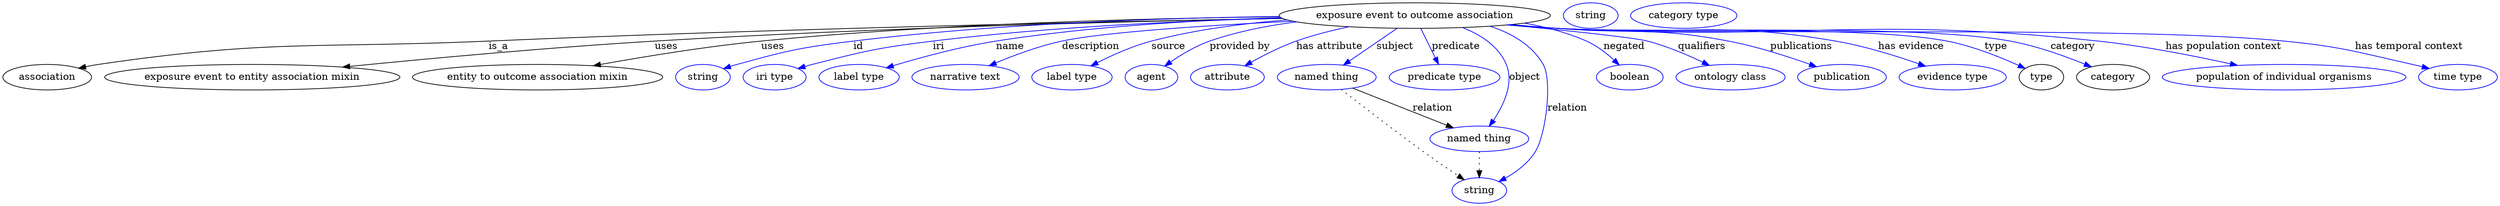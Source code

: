 digraph {
	graph [bb="0,0,3511.6,283"];
	node [label="\N"];
	"exposure event to outcome association"	[height=0.5,
		label="exposure event to outcome association",
		pos="1987.4,265",
		width=5.3079];
	association	[height=0.5,
		pos="62.394,178",
		width=1.7332];
	"exposure event to outcome association" -> association	[label=is_a,
		lp="697.39,221.5",
		pos="e,106.47,190.82 1801.1,260.94 1548,256.33 1081.3,246.27 683.39,229 438.74,218.38 375.62,231.98 133.39,196 127.91,195.19 122.23,194.15 \
116.57,193"];
	"exposure event to entity association mixin"	[height=0.5,
		pos="350.39,178",
		width=5.7773];
	"exposure event to outcome association" -> "exposure event to entity association mixin"	[label=uses,
		lp="933.89,221.5",
		pos="e,477.76,192.26 1800.7,261.02 1587.1,256.88 1226.8,247.69 917.39,229 770.54,220.13 602.72,204.67 488,193.28"];
	"entity to outcome association mixin"	[height=0.5,
		pos="752.39,178",
		width=4.8926];
	"exposure event to outcome association" -> "entity to outcome association mixin"	[label=uses,
		lp="1082.9,221.5",
		pos="e,830.77,194.16 1796.9,263.41 1610.3,261.27 1318.2,253.74 1066.4,229 989.74,221.47 903.36,207.29 840.63,195.95"];
	id	[color=blue,
		height=0.5,
		label=string,
		pos="984.39,178",
		width=1.0652];
	"exposure event to outcome association" -> id	[color=blue,
		label=id,
		lp="1203.4,221.5",
		pos="e,1013.4,190.01 1796.5,263.79 1635.9,261.64 1400.4,253.89 1196.4,229 1122.6,220 1104.1,215.79 1032.4,196 1029.3,195.14 1026.1,194.18 \
1022.9,193.17",
		style=solid];
	iri	[color=blue,
		height=0.5,
		label="iri type",
		pos="1085.4,178",
		width=1.2277];
	"exposure event to outcome association" -> iri	[color=blue,
		label=iri,
		lp="1316.4,221.5",
		pos="e,1118.3,190.22 1799.8,261.39 1663.1,257.77 1473.7,249.21 1308.4,229 1232,219.66 1212.9,215.12 1138.4,196 1135,195.13 1131.5,194.17 \
1128.1,193.16",
		style=solid];
	name	[color=blue,
		height=0.5,
		label="label type",
		pos="1204.4,178",
		width=1.5707];
	"exposure event to outcome association" -> name	[color=blue,
		label=name,
		lp="1417.4,221.5",
		pos="e,1242.7,191.29 1798.7,262.12 1682.4,258.66 1530.6,249.99 1397.4,229 1347.3,221.11 1291.4,205.89 1252.7,194.3",
		style=solid];
	description	[color=blue,
		height=0.5,
		label="narrative text",
		pos="1354.4,178",
		width=2.0943];
	"exposure event to outcome association" -> description	[color=blue,
		label=description,
		lp="1530.9,221.5",
		pos="e,1387.7,194.26 1815.8,257.05 1697.3,251.27 1550.5,241.9 1490.4,229 1458.2,222.09 1423.4,209.17 1397,198.2",
		style=solid];
	source	[color=blue,
		height=0.5,
		label="label type",
		pos="1504.4,178",
		width=1.5707];
	"exposure event to outcome association" -> source	[color=blue,
		label=source,
		lp="1640.4,221.5",
		pos="e,1531.1,193.91 1807.5,258.84 1746.1,253.97 1677.6,245.07 1616.4,229 1589.8,222.02 1561.6,209.39 1540.2,198.57",
		style=solid];
	"provided by"	[color=blue,
		height=0.5,
		label=agent,
		pos="1616.4,178",
		width=1.0291];
	"exposure event to outcome association" -> "provided by"	[color=blue,
		label="provided by",
		lp="1740.9,221.5",
		pos="e,1635.1,193.63 1821.1,256.11 1780.2,250.85 1737.1,242.42 1698.4,229 1678.8,222.19 1658.8,210.17 1643.5,199.62",
		style=solid];
	"has attribute"	[color=blue,
		height=0.5,
		label=attribute,
		pos="1723.4,178",
		width=1.4443];
	"exposure event to outcome association" -> "has attribute"	[color=blue,
		label="has attribute",
		lp="1867.4,221.5",
		pos="e,1748.1,194.09 1894.7,249.2 1870.2,244.04 1844,237.38 1820.4,229 1798.5,221.22 1775.3,209.43 1757.1,199.24",
		style=solid];
	subject	[color=blue,
		height=0.5,
		label="named thing",
		pos="1863.4,178",
		width=1.9318];
	"exposure event to outcome association" -> subject	[color=blue,
		label=subject,
		lp="1959.4,221.5",
		pos="e,1886.9,195.1 1962.6,247 1943.2,233.72 1916.1,215.16 1895.2,200.78",
		style=solid];
	predicate	[color=blue,
		height=0.5,
		label="predicate type",
		pos="2029.4,178",
		width=2.1665];
	"exposure event to outcome association" -> predicate	[color=blue,
		label=predicate,
		lp="2045.4,221.5",
		pos="e,2020.9,196.18 1995.9,246.8 2001.8,234.93 2009.7,218.93 2016.3,205.45",
		style=solid];
	object	[color=blue,
		height=0.5,
		label="named thing",
		pos="2078.4,91",
		width=1.9318];
	"exposure event to outcome association" -> object	[color=blue,
		label=object,
		lp="2142.4,178",
		pos="e,2092.3,108.74 2054.7,248.12 2080.2,238.05 2105.7,221.85 2116.4,196 2127.5,169.31 2112.4,138.11 2098.1,116.9",
		style=solid];
	relation	[color=blue,
		height=0.5,
		label=string,
		pos="2078.4,18",
		width=1.0652];
	"exposure event to outcome association" -> relation	[color=blue,
		label=relation,
		lp="2202.4,134.5",
		pos="e,2106,30.567 2093.3,250 2123.6,240.19 2152.6,223.69 2168.4,196 2181.4,173.24 2172.4,97.554 2157.4,73 2147.5,56.765 2130.6,44.249 \
2115,35.373",
		style=solid];
	negated	[color=blue,
		height=0.5,
		label=boolean,
		pos="2290.4,178",
		width=1.2999];
	"exposure event to outcome association" -> negated	[color=blue,
		label=negated,
		lp="2282.4,221.5",
		pos="e,2275.5,195.25 2141.9,254.4 2171.8,249.03 2202.2,240.98 2229.4,229 2243.7,222.69 2257.4,212.05 2268.2,202.21",
		style=solid];
	qualifiers	[color=blue,
		height=0.5,
		label="ontology class",
		pos="2431.4,178",
		width=2.1304];
	"exposure event to outcome association" -> qualifiers	[color=blue,
		label=qualifiers,
		lp="2391.9,221.5",
		pos="e,2401.8,194.73 2118.7,251.87 2201.4,243.9 2296.2,234.04 2315.4,229 2342.1,221.99 2370.6,209.76 2392.7,199.16",
		style=solid];
	publications	[color=blue,
		height=0.5,
		label=publication,
		pos="2588.4,178",
		width=1.7332];
	"exposure event to outcome association" -> publications	[color=blue,
		label=publications,
		lp="2531.4,221.5",
		pos="e,2552.7,192.83 2122.9,252.28 2144.5,250.48 2166.6,248.66 2187.4,247 2294.9,238.43 2323.5,249.31 2429.4,229 2468.5,221.5 2511.5,\
207.62 2542.9,196.38",
		style=solid];
	"has evidence"	[color=blue,
		height=0.5,
		label="evidence type",
		pos="2744.4,178",
		width=2.0943];
	"exposure event to outcome association" -> "has evidence"	[color=blue,
		label="has evidence",
		lp="2685.9,221.5",
		pos="e,2706,193.59 2119.9,252 2142.4,250.18 2165.6,248.43 2187.4,247 2361.4,235.61 2407.5,258.52 2579.4,229 2619.6,222.09 2663.8,208.35 \
2696.3,197.02",
		style=solid];
	type	[height=0.5,
		pos="2869.4,178",
		width=0.86659];
	"exposure event to outcome association" -> type	[color=blue,
		label=type,
		lp="2805.4,221.5",
		pos="e,2846.6,190.35 2118.6,251.87 2141.5,250.03 2165.1,248.31 2187.4,247 2309.2,239.83 2616.5,251.88 2736.4,229 2772.2,222.16 2811,206.55 \
2837.4,194.57",
		style=solid];
	category	[height=0.5,
		pos="2970.4,178",
		width=1.4263];
	"exposure event to outcome association" -> category	[color=blue,
		label=category,
		lp="2913.9,221.5",
		pos="e,2940,192.52 2118,251.82 2141.1,249.98 2165,248.27 2187.4,247 2329,238.99 2685.9,254.41 2825.4,229 2862.1,222.31 2902.1,207.96 \
2930.7,196.34",
		style=solid];
	"has population context"	[color=blue,
		height=0.5,
		label="population of individual organisms",
		pos="3211.4,178",
		width=4.7662];
	"exposure event to outcome association" -> "has population context"	[color=blue,
		label="has population context",
		lp="3125.9,221.5",
		pos="e,3145.6,194.67 2117.5,251.78 2140.8,249.93 2164.8,248.23 2187.4,247 2525.7,228.65 2612.5,264.87 2949.4,229 3012.8,222.25 3083.7,\
208.31 3135.8,196.86",
		style=solid];
	"has temporal context"	[color=blue,
		height=0.5,
		label="time type",
		pos="3456.4,178",
		width=1.5346];
	"exposure event to outcome association" -> "has temporal context"	[color=blue,
		label="has temporal context",
		lp="3387.4,221.5",
		pos="e,3415.9,190.28 2116.7,251.73 2140.2,249.86 2164.5,248.17 2187.4,247 2414.7,235.36 2984.9,251.49 3211.4,229 3292.8,220.92 3312.6,\
213.84 3392.4,196 3396.8,195.01 3401.4,193.93 3405.9,192.8",
		style=solid];
	subject -> object	[label=relation,
		lp="2012.4,134.5",
		pos="e,2041.7,106.49 1899.9,162.58 1936.4,148.14 1992.7,125.87 2032.3,110.22"];
	subject -> relation	[pos="e,2057.1,33.137 1883.9,160.8 1910.3,140.04 1957.7,103.14 1999.4,73 2015.5,61.361 2033.8,48.817 2048.7,38.752",
		style=dotted];
	object -> relation	[pos="e,2078.4,36.029 2078.4,72.813 2078.4,64.789 2078.4,55.047 2078.4,46.069",
		style=dotted];
	association_type	[color=blue,
		height=0.5,
		label=string,
		pos="2234.4,265",
		width=1.0652];
	association_category	[color=blue,
		height=0.5,
		label="category type",
		pos="2365.4,265",
		width=2.0762];
}
